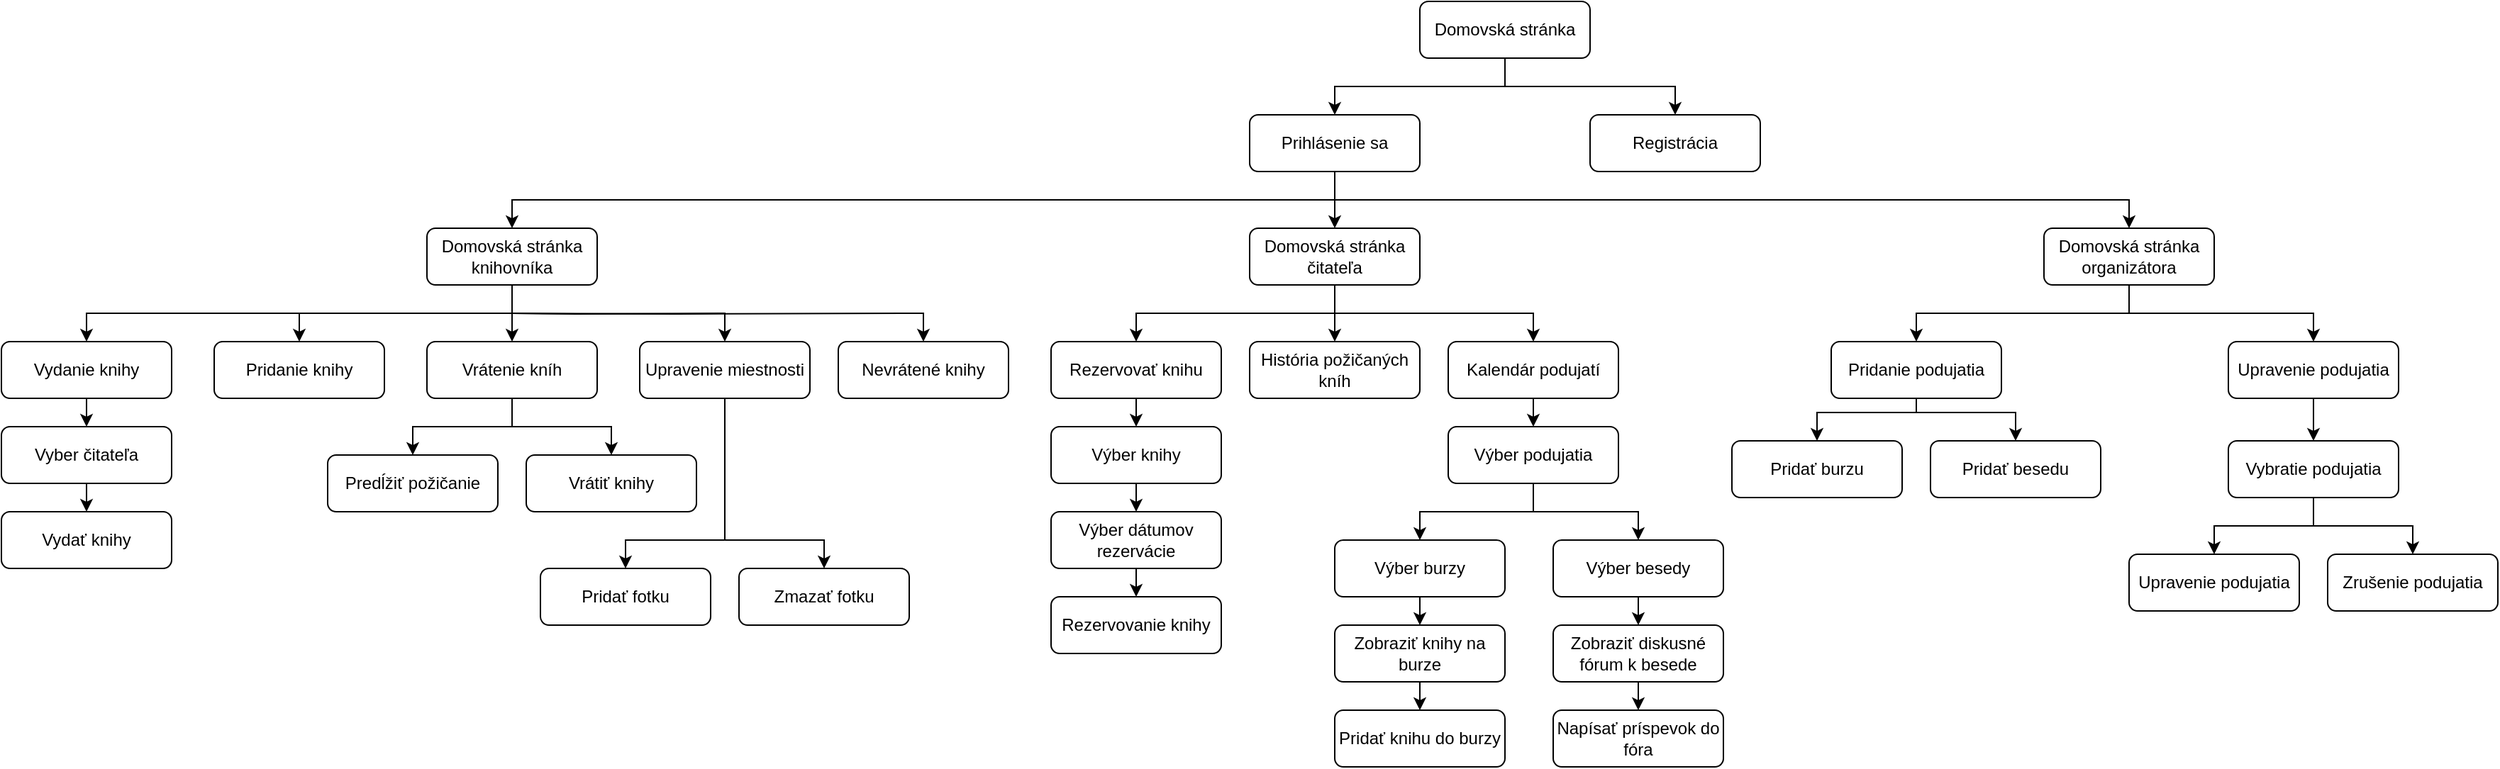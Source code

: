 <mxfile version="14.6.6" type="device"><diagram id="fl4Jlz2oeF9rdYQpZpBL" name="Page-1"><mxGraphModel dx="2105" dy="548" grid="1" gridSize="10" guides="1" tooltips="1" connect="1" arrows="1" fold="1" page="1" pageScale="1" pageWidth="827" pageHeight="1169" math="0" shadow="0"><root><mxCell id="0"/><mxCell id="1" parent="0"/><mxCell id="DWWO_YO_qWkGMPeF27op-4" style="edgeStyle=orthogonalEdgeStyle;rounded=0;orthogonalLoop=1;jettySize=auto;html=1;exitX=0.5;exitY=1;exitDx=0;exitDy=0;entryX=0.5;entryY=0;entryDx=0;entryDy=0;" parent="1" source="DWWO_YO_qWkGMPeF27op-1" target="DWWO_YO_qWkGMPeF27op-2" edge="1"><mxGeometry relative="1" as="geometry"><Array as="points"><mxPoint x="260" y="80"/><mxPoint x="140" y="80"/></Array></mxGeometry></mxCell><mxCell id="DWWO_YO_qWkGMPeF27op-5" style="edgeStyle=orthogonalEdgeStyle;rounded=0;orthogonalLoop=1;jettySize=auto;html=1;exitX=0.5;exitY=1;exitDx=0;exitDy=0;entryX=0.5;entryY=0;entryDx=0;entryDy=0;" parent="1" source="DWWO_YO_qWkGMPeF27op-1" target="DWWO_YO_qWkGMPeF27op-3" edge="1"><mxGeometry relative="1" as="geometry"><Array as="points"><mxPoint x="260" y="80"/><mxPoint x="380" y="80"/></Array></mxGeometry></mxCell><mxCell id="DWWO_YO_qWkGMPeF27op-1" value="Domovská stránka" style="rounded=1;whiteSpace=wrap;html=1;" parent="1" vertex="1"><mxGeometry x="200" y="20" width="120" height="40" as="geometry"/></mxCell><mxCell id="DWWO_YO_qWkGMPeF27op-14" style="edgeStyle=orthogonalEdgeStyle;rounded=0;orthogonalLoop=1;jettySize=auto;html=1;exitX=0.5;exitY=1;exitDx=0;exitDy=0;entryX=0.5;entryY=0;entryDx=0;entryDy=0;" parent="1" source="DWWO_YO_qWkGMPeF27op-2" target="DWWO_YO_qWkGMPeF27op-12" edge="1"><mxGeometry relative="1" as="geometry"><mxPoint x="-10" y="140" as="sourcePoint"/></mxGeometry></mxCell><mxCell id="DWWO_YO_qWkGMPeF27op-42" style="edgeStyle=orthogonalEdgeStyle;rounded=0;orthogonalLoop=1;jettySize=auto;html=1;exitX=0.5;exitY=1;exitDx=0;exitDy=0;entryX=0.5;entryY=0;entryDx=0;entryDy=0;" parent="1" source="DWWO_YO_qWkGMPeF27op-2" target="DWWO_YO_qWkGMPeF27op-38" edge="1"><mxGeometry relative="1" as="geometry"/></mxCell><mxCell id="DWWO_YO_qWkGMPeF27op-74" style="edgeStyle=orthogonalEdgeStyle;rounded=0;orthogonalLoop=1;jettySize=auto;html=1;exitX=0.5;exitY=1;exitDx=0;exitDy=0;" parent="1" source="DWWO_YO_qWkGMPeF27op-2" target="DWWO_YO_qWkGMPeF27op-67" edge="1"><mxGeometry relative="1" as="geometry"/></mxCell><mxCell id="DWWO_YO_qWkGMPeF27op-2" value="Prihlásenie sa" style="rounded=1;whiteSpace=wrap;html=1;" parent="1" vertex="1"><mxGeometry x="80" y="100" width="120" height="40" as="geometry"/></mxCell><mxCell id="DWWO_YO_qWkGMPeF27op-3" value="Registrácia" style="rounded=1;whiteSpace=wrap;html=1;" parent="1" vertex="1"><mxGeometry x="320" y="100" width="120" height="40" as="geometry"/></mxCell><mxCell id="DWWO_YO_qWkGMPeF27op-16" style="edgeStyle=orthogonalEdgeStyle;rounded=0;orthogonalLoop=1;jettySize=auto;html=1;exitX=0.5;exitY=1;exitDx=0;exitDy=0;entryX=0.5;entryY=0;entryDx=0;entryDy=0;" parent="1" source="DWWO_YO_qWkGMPeF27op-8" target="DWWO_YO_qWkGMPeF27op-9" edge="1"><mxGeometry relative="1" as="geometry"/></mxCell><mxCell id="DWWO_YO_qWkGMPeF27op-8" value="Vydanie knihy" style="rounded=1;whiteSpace=wrap;html=1;" parent="1" vertex="1"><mxGeometry x="-800" y="260" width="120" height="40" as="geometry"/></mxCell><mxCell id="DWWO_YO_qWkGMPeF27op-17" style="edgeStyle=orthogonalEdgeStyle;rounded=0;orthogonalLoop=1;jettySize=auto;html=1;exitX=0.5;exitY=1;exitDx=0;exitDy=0;entryX=0.5;entryY=0;entryDx=0;entryDy=0;" parent="1" source="DWWO_YO_qWkGMPeF27op-9" target="DWWO_YO_qWkGMPeF27op-10" edge="1"><mxGeometry relative="1" as="geometry"/></mxCell><mxCell id="DWWO_YO_qWkGMPeF27op-9" value="Vyber čitateľa" style="rounded=1;whiteSpace=wrap;html=1;" parent="1" vertex="1"><mxGeometry x="-800" y="320" width="120" height="40" as="geometry"/></mxCell><mxCell id="DWWO_YO_qWkGMPeF27op-10" value="Vydať knihy" style="rounded=1;whiteSpace=wrap;html=1;" parent="1" vertex="1"><mxGeometry x="-800" y="380" width="120" height="40" as="geometry"/></mxCell><mxCell id="DWWO_YO_qWkGMPeF27op-15" style="edgeStyle=orthogonalEdgeStyle;rounded=0;orthogonalLoop=1;jettySize=auto;html=1;exitX=0.25;exitY=1;exitDx=0;exitDy=0;entryX=0.5;entryY=0;entryDx=0;entryDy=0;" parent="1" source="DWWO_YO_qWkGMPeF27op-12" target="DWWO_YO_qWkGMPeF27op-8" edge="1"><mxGeometry relative="1" as="geometry"><mxPoint x="-560" y="220" as="sourcePoint"/><Array as="points"><mxPoint x="-440" y="220"/><mxPoint x="-440" y="240"/><mxPoint x="-740" y="240"/></Array></mxGeometry></mxCell><mxCell id="DWWO_YO_qWkGMPeF27op-24" style="edgeStyle=orthogonalEdgeStyle;rounded=0;orthogonalLoop=1;jettySize=auto;html=1;entryX=0.5;entryY=0;entryDx=0;entryDy=0;" parent="1" target="DWWO_YO_qWkGMPeF27op-19" edge="1"><mxGeometry relative="1" as="geometry"><mxPoint x="-590" y="240" as="sourcePoint"/></mxGeometry></mxCell><mxCell id="DWWO_YO_qWkGMPeF27op-25" style="edgeStyle=orthogonalEdgeStyle;rounded=0;orthogonalLoop=1;jettySize=auto;html=1;exitX=0.5;exitY=1;exitDx=0;exitDy=0;entryX=0.5;entryY=0;entryDx=0;entryDy=0;" parent="1" source="DWWO_YO_qWkGMPeF27op-12" target="DWWO_YO_qWkGMPeF27op-23" edge="1"><mxGeometry relative="1" as="geometry"/></mxCell><mxCell id="DWWO_YO_qWkGMPeF27op-32" style="edgeStyle=orthogonalEdgeStyle;rounded=0;orthogonalLoop=1;jettySize=auto;html=1;entryX=0.5;entryY=0;entryDx=0;entryDy=0;" parent="1" target="DWWO_YO_qWkGMPeF27op-30" edge="1"><mxGeometry relative="1" as="geometry"><mxPoint x="-440" y="240" as="sourcePoint"/></mxGeometry></mxCell><mxCell id="DWWO_YO_qWkGMPeF27op-37" style="edgeStyle=orthogonalEdgeStyle;rounded=0;orthogonalLoop=1;jettySize=auto;html=1;entryX=0.5;entryY=0;entryDx=0;entryDy=0;" parent="1" target="DWWO_YO_qWkGMPeF27op-34" edge="1"><mxGeometry relative="1" as="geometry"><mxPoint x="-440" y="240" as="sourcePoint"/></mxGeometry></mxCell><mxCell id="DWWO_YO_qWkGMPeF27op-12" value="Domovská stránka knihovníka" style="rounded=1;whiteSpace=wrap;html=1;" parent="1" vertex="1"><mxGeometry x="-500" y="180" width="120" height="40" as="geometry"/></mxCell><mxCell id="DWWO_YO_qWkGMPeF27op-19" value="Pridanie knihy" style="rounded=1;whiteSpace=wrap;html=1;" parent="1" vertex="1"><mxGeometry x="-650" y="260" width="120" height="40" as="geometry"/></mxCell><mxCell id="DWWO_YO_qWkGMPeF27op-28" style="edgeStyle=orthogonalEdgeStyle;rounded=0;orthogonalLoop=1;jettySize=auto;html=1;exitX=0.5;exitY=1;exitDx=0;exitDy=0;entryX=0.5;entryY=0;entryDx=0;entryDy=0;" parent="1" source="DWWO_YO_qWkGMPeF27op-23" target="DWWO_YO_qWkGMPeF27op-26" edge="1"><mxGeometry relative="1" as="geometry"/></mxCell><mxCell id="DWWO_YO_qWkGMPeF27op-29" style="edgeStyle=orthogonalEdgeStyle;rounded=0;orthogonalLoop=1;jettySize=auto;html=1;exitX=0.5;exitY=1;exitDx=0;exitDy=0;" parent="1" source="DWWO_YO_qWkGMPeF27op-23" target="DWWO_YO_qWkGMPeF27op-27" edge="1"><mxGeometry relative="1" as="geometry"/></mxCell><mxCell id="DWWO_YO_qWkGMPeF27op-23" value="Vrátenie kníh" style="rounded=1;whiteSpace=wrap;html=1;" parent="1" vertex="1"><mxGeometry x="-500" y="260" width="120" height="40" as="geometry"/></mxCell><mxCell id="DWWO_YO_qWkGMPeF27op-26" value="Predĺžiť požičanie" style="rounded=1;whiteSpace=wrap;html=1;" parent="1" vertex="1"><mxGeometry x="-570" y="340" width="120" height="40" as="geometry"/></mxCell><mxCell id="DWWO_YO_qWkGMPeF27op-27" value="Vrátiť knihy" style="rounded=1;whiteSpace=wrap;html=1;" parent="1" vertex="1"><mxGeometry x="-430" y="340" width="120" height="40" as="geometry"/></mxCell><mxCell id="DWWO_YO_qWkGMPeF27op-33" style="edgeStyle=orthogonalEdgeStyle;rounded=0;orthogonalLoop=1;jettySize=auto;html=1;exitX=0.5;exitY=1;exitDx=0;exitDy=0;entryX=0.5;entryY=0;entryDx=0;entryDy=0;" parent="1" source="DWWO_YO_qWkGMPeF27op-30" target="DWWO_YO_qWkGMPeF27op-31" edge="1"><mxGeometry relative="1" as="geometry"><Array as="points"><mxPoint x="-290" y="400"/><mxPoint x="-360" y="400"/></Array></mxGeometry></mxCell><mxCell id="DWWO_YO_qWkGMPeF27op-36" style="edgeStyle=orthogonalEdgeStyle;rounded=0;orthogonalLoop=1;jettySize=auto;html=1;exitX=0.5;exitY=1;exitDx=0;exitDy=0;" parent="1" source="DWWO_YO_qWkGMPeF27op-30" target="DWWO_YO_qWkGMPeF27op-35" edge="1"><mxGeometry relative="1" as="geometry"><Array as="points"><mxPoint x="-290" y="400"/><mxPoint x="-220" y="400"/></Array></mxGeometry></mxCell><mxCell id="DWWO_YO_qWkGMPeF27op-30" value="Upravenie miestnosti" style="rounded=1;whiteSpace=wrap;html=1;" parent="1" vertex="1"><mxGeometry x="-350" y="260" width="120" height="40" as="geometry"/></mxCell><mxCell id="DWWO_YO_qWkGMPeF27op-31" value="Pridať fotku" style="rounded=1;whiteSpace=wrap;html=1;" parent="1" vertex="1"><mxGeometry x="-420" y="420" width="120" height="40" as="geometry"/></mxCell><mxCell id="DWWO_YO_qWkGMPeF27op-34" value="Nevrátené knihy" style="rounded=1;whiteSpace=wrap;html=1;" parent="1" vertex="1"><mxGeometry x="-210" y="260" width="120" height="40" as="geometry"/></mxCell><mxCell id="DWWO_YO_qWkGMPeF27op-35" value="Zmazať fotku" style="rounded=1;whiteSpace=wrap;html=1;" parent="1" vertex="1"><mxGeometry x="-280" y="420" width="120" height="40" as="geometry"/></mxCell><mxCell id="DWWO_YO_qWkGMPeF27op-52" style="edgeStyle=orthogonalEdgeStyle;rounded=0;orthogonalLoop=1;jettySize=auto;html=1;exitX=0.5;exitY=1;exitDx=0;exitDy=0;" parent="1" source="DWWO_YO_qWkGMPeF27op-38" target="DWWO_YO_qWkGMPeF27op-39" edge="1"><mxGeometry relative="1" as="geometry"/></mxCell><mxCell id="DWWO_YO_qWkGMPeF27op-53" style="edgeStyle=orthogonalEdgeStyle;rounded=0;orthogonalLoop=1;jettySize=auto;html=1;exitX=0.5;exitY=1;exitDx=0;exitDy=0;entryX=0.5;entryY=0;entryDx=0;entryDy=0;" parent="1" source="DWWO_YO_qWkGMPeF27op-38" target="DWWO_YO_qWkGMPeF27op-40" edge="1"><mxGeometry relative="1" as="geometry"/></mxCell><mxCell id="DWWO_YO_qWkGMPeF27op-61" style="edgeStyle=orthogonalEdgeStyle;rounded=0;orthogonalLoop=1;jettySize=auto;html=1;exitX=0.5;exitY=1;exitDx=0;exitDy=0;" parent="1" source="DWWO_YO_qWkGMPeF27op-38" target="DWWO_YO_qWkGMPeF27op-41" edge="1"><mxGeometry relative="1" as="geometry"/></mxCell><mxCell id="DWWO_YO_qWkGMPeF27op-38" value="Domovská stránka čitateľa" style="rounded=1;whiteSpace=wrap;html=1;" parent="1" vertex="1"><mxGeometry x="80" y="180" width="120" height="40" as="geometry"/></mxCell><mxCell id="DWWO_YO_qWkGMPeF27op-49" style="edgeStyle=orthogonalEdgeStyle;rounded=0;orthogonalLoop=1;jettySize=auto;html=1;exitX=0.5;exitY=1;exitDx=0;exitDy=0;entryX=0.5;entryY=0;entryDx=0;entryDy=0;" parent="1" source="DWWO_YO_qWkGMPeF27op-39" target="DWWO_YO_qWkGMPeF27op-46" edge="1"><mxGeometry relative="1" as="geometry"/></mxCell><mxCell id="DWWO_YO_qWkGMPeF27op-39" value="Rezervovať knihu" style="rounded=1;whiteSpace=wrap;html=1;" parent="1" vertex="1"><mxGeometry x="-60" y="260" width="120" height="40" as="geometry"/></mxCell><mxCell id="DWWO_YO_qWkGMPeF27op-40" value="História požičaných kníh" style="rounded=1;whiteSpace=wrap;html=1;" parent="1" vertex="1"><mxGeometry x="80" y="260" width="120" height="40" as="geometry"/></mxCell><mxCell id="DWWO_YO_qWkGMPeF27op-62" style="edgeStyle=orthogonalEdgeStyle;rounded=0;orthogonalLoop=1;jettySize=auto;html=1;exitX=0.5;exitY=1;exitDx=0;exitDy=0;entryX=0.5;entryY=0;entryDx=0;entryDy=0;" parent="1" source="DWWO_YO_qWkGMPeF27op-41" target="DWWO_YO_qWkGMPeF27op-54" edge="1"><mxGeometry relative="1" as="geometry"/></mxCell><mxCell id="DWWO_YO_qWkGMPeF27op-41" value="Kalendár podujatí" style="rounded=1;whiteSpace=wrap;html=1;" parent="1" vertex="1"><mxGeometry x="220" y="260" width="120" height="40" as="geometry"/></mxCell><mxCell id="DWWO_YO_qWkGMPeF27op-50" style="edgeStyle=orthogonalEdgeStyle;rounded=0;orthogonalLoop=1;jettySize=auto;html=1;exitX=0.5;exitY=1;exitDx=0;exitDy=0;entryX=0.5;entryY=0;entryDx=0;entryDy=0;" parent="1" source="DWWO_YO_qWkGMPeF27op-46" target="DWWO_YO_qWkGMPeF27op-47" edge="1"><mxGeometry relative="1" as="geometry"/></mxCell><mxCell id="DWWO_YO_qWkGMPeF27op-46" value="Výber knihy" style="rounded=1;whiteSpace=wrap;html=1;" parent="1" vertex="1"><mxGeometry x="-60" y="320" width="120" height="40" as="geometry"/></mxCell><mxCell id="DWWO_YO_qWkGMPeF27op-51" style="edgeStyle=orthogonalEdgeStyle;rounded=0;orthogonalLoop=1;jettySize=auto;html=1;exitX=0.5;exitY=1;exitDx=0;exitDy=0;entryX=0.5;entryY=0;entryDx=0;entryDy=0;" parent="1" source="DWWO_YO_qWkGMPeF27op-47" target="DWWO_YO_qWkGMPeF27op-48" edge="1"><mxGeometry relative="1" as="geometry"/></mxCell><mxCell id="DWWO_YO_qWkGMPeF27op-47" value="Výber dátumov rezervácie" style="rounded=1;whiteSpace=wrap;html=1;" parent="1" vertex="1"><mxGeometry x="-60" y="380" width="120" height="40" as="geometry"/></mxCell><mxCell id="DWWO_YO_qWkGMPeF27op-48" value="Rezervovanie knihy" style="rounded=1;whiteSpace=wrap;html=1;" parent="1" vertex="1"><mxGeometry x="-60" y="440" width="120" height="40" as="geometry"/></mxCell><mxCell id="DWWO_YO_qWkGMPeF27op-65" style="edgeStyle=orthogonalEdgeStyle;rounded=0;orthogonalLoop=1;jettySize=auto;html=1;exitX=0.5;exitY=1;exitDx=0;exitDy=0;entryX=0.5;entryY=0;entryDx=0;entryDy=0;" parent="1" source="DWWO_YO_qWkGMPeF27op-54" target="DWWO_YO_qWkGMPeF27op-55" edge="1"><mxGeometry relative="1" as="geometry"/></mxCell><mxCell id="DWWO_YO_qWkGMPeF27op-66" style="edgeStyle=orthogonalEdgeStyle;rounded=0;orthogonalLoop=1;jettySize=auto;html=1;exitX=0.5;exitY=1;exitDx=0;exitDy=0;entryX=0.5;entryY=0;entryDx=0;entryDy=0;" parent="1" source="DWWO_YO_qWkGMPeF27op-54" target="DWWO_YO_qWkGMPeF27op-56" edge="1"><mxGeometry relative="1" as="geometry"/></mxCell><mxCell id="DWWO_YO_qWkGMPeF27op-54" value="Výber podujatia" style="rounded=1;whiteSpace=wrap;html=1;" parent="1" vertex="1"><mxGeometry x="220" y="320" width="120" height="40" as="geometry"/></mxCell><mxCell id="jDic8cTRQ1VHq63kYY5L-1" style="edgeStyle=orthogonalEdgeStyle;rounded=0;orthogonalLoop=1;jettySize=auto;html=1;exitX=0.5;exitY=1;exitDx=0;exitDy=0;entryX=0.5;entryY=0;entryDx=0;entryDy=0;" edge="1" parent="1" source="DWWO_YO_qWkGMPeF27op-55" target="DWWO_YO_qWkGMPeF27op-57"><mxGeometry relative="1" as="geometry"/></mxCell><mxCell id="DWWO_YO_qWkGMPeF27op-55" value="Výber burzy" style="rounded=1;whiteSpace=wrap;html=1;" parent="1" vertex="1"><mxGeometry x="140" y="400" width="120" height="40" as="geometry"/></mxCell><mxCell id="jDic8cTRQ1VHq63kYY5L-4" style="edgeStyle=orthogonalEdgeStyle;rounded=0;orthogonalLoop=1;jettySize=auto;html=1;exitX=0.5;exitY=1;exitDx=0;exitDy=0;entryX=0.5;entryY=0;entryDx=0;entryDy=0;" edge="1" parent="1" source="DWWO_YO_qWkGMPeF27op-56" target="DWWO_YO_qWkGMPeF27op-59"><mxGeometry relative="1" as="geometry"/></mxCell><mxCell id="DWWO_YO_qWkGMPeF27op-56" value="Výber besedy" style="rounded=1;whiteSpace=wrap;html=1;" parent="1" vertex="1"><mxGeometry x="294" y="400" width="120" height="40" as="geometry"/></mxCell><mxCell id="jDic8cTRQ1VHq63kYY5L-2" style="edgeStyle=orthogonalEdgeStyle;rounded=0;orthogonalLoop=1;jettySize=auto;html=1;exitX=0.5;exitY=1;exitDx=0;exitDy=0;entryX=0.5;entryY=0;entryDx=0;entryDy=0;" edge="1" parent="1" source="DWWO_YO_qWkGMPeF27op-57" target="DWWO_YO_qWkGMPeF27op-58"><mxGeometry relative="1" as="geometry"/></mxCell><mxCell id="DWWO_YO_qWkGMPeF27op-57" value="Zobraziť knihy na burze" style="rounded=1;whiteSpace=wrap;html=1;" parent="1" vertex="1"><mxGeometry x="140" y="460" width="120" height="40" as="geometry"/></mxCell><mxCell id="DWWO_YO_qWkGMPeF27op-58" value="Pridať knihu do burzy" style="rounded=1;whiteSpace=wrap;html=1;" parent="1" vertex="1"><mxGeometry x="140" y="520" width="120" height="40" as="geometry"/></mxCell><mxCell id="jDic8cTRQ1VHq63kYY5L-3" style="edgeStyle=orthogonalEdgeStyle;rounded=0;orthogonalLoop=1;jettySize=auto;html=1;exitX=0.5;exitY=1;exitDx=0;exitDy=0;entryX=0.5;entryY=0;entryDx=0;entryDy=0;" edge="1" parent="1" source="DWWO_YO_qWkGMPeF27op-59" target="DWWO_YO_qWkGMPeF27op-60"><mxGeometry relative="1" as="geometry"/></mxCell><mxCell id="DWWO_YO_qWkGMPeF27op-59" value="Zobraziť diskusné fórum k besede" style="rounded=1;whiteSpace=wrap;html=1;" parent="1" vertex="1"><mxGeometry x="294" y="460" width="120" height="40" as="geometry"/></mxCell><mxCell id="DWWO_YO_qWkGMPeF27op-60" value="Napísať príspevok do fóra" style="rounded=1;whiteSpace=wrap;html=1;" parent="1" vertex="1"><mxGeometry x="294" y="520" width="120" height="40" as="geometry"/></mxCell><mxCell id="DWWO_YO_qWkGMPeF27op-75" style="edgeStyle=orthogonalEdgeStyle;rounded=0;orthogonalLoop=1;jettySize=auto;html=1;exitX=0.5;exitY=1;exitDx=0;exitDy=0;entryX=0.5;entryY=0;entryDx=0;entryDy=0;" parent="1" source="DWWO_YO_qWkGMPeF27op-67" target="DWWO_YO_qWkGMPeF27op-70" edge="1"><mxGeometry relative="1" as="geometry"><mxPoint x="700" y="230" as="sourcePoint"/><Array as="points"><mxPoint x="700" y="240"/><mxPoint x="550" y="240"/></Array></mxGeometry></mxCell><mxCell id="DWWO_YO_qWkGMPeF27op-76" style="edgeStyle=orthogonalEdgeStyle;rounded=0;orthogonalLoop=1;jettySize=auto;html=1;exitX=0.5;exitY=1;exitDx=0;exitDy=0;" parent="1" source="DWWO_YO_qWkGMPeF27op-67" target="DWWO_YO_qWkGMPeF27op-71" edge="1"><mxGeometry relative="1" as="geometry"/></mxCell><mxCell id="DWWO_YO_qWkGMPeF27op-67" value="Domovská stránka organizátora" style="rounded=1;whiteSpace=wrap;html=1;" parent="1" vertex="1"><mxGeometry x="640" y="180" width="120" height="40" as="geometry"/></mxCell><mxCell id="DWWO_YO_qWkGMPeF27op-68" value="Pridať burzu" style="rounded=1;whiteSpace=wrap;html=1;" parent="1" vertex="1"><mxGeometry x="420" y="330" width="120" height="40" as="geometry"/></mxCell><mxCell id="DWWO_YO_qWkGMPeF27op-69" value="Pridať besedu" style="rounded=1;whiteSpace=wrap;html=1;" parent="1" vertex="1"><mxGeometry x="560" y="330" width="120" height="40" as="geometry"/></mxCell><mxCell id="DWWO_YO_qWkGMPeF27op-77" style="edgeStyle=orthogonalEdgeStyle;rounded=0;orthogonalLoop=1;jettySize=auto;html=1;exitX=0.5;exitY=1;exitDx=0;exitDy=0;entryX=0.5;entryY=0;entryDx=0;entryDy=0;" parent="1" source="DWWO_YO_qWkGMPeF27op-70" target="DWWO_YO_qWkGMPeF27op-68" edge="1"><mxGeometry relative="1" as="geometry"><Array as="points"><mxPoint x="550" y="310"/><mxPoint x="480" y="310"/></Array></mxGeometry></mxCell><mxCell id="DWWO_YO_qWkGMPeF27op-78" style="edgeStyle=orthogonalEdgeStyle;rounded=0;orthogonalLoop=1;jettySize=auto;html=1;exitX=0.5;exitY=1;exitDx=0;exitDy=0;" parent="1" source="DWWO_YO_qWkGMPeF27op-70" target="DWWO_YO_qWkGMPeF27op-69" edge="1"><mxGeometry relative="1" as="geometry"><Array as="points"><mxPoint x="550" y="310"/><mxPoint x="620" y="310"/></Array></mxGeometry></mxCell><mxCell id="DWWO_YO_qWkGMPeF27op-70" value="Pridanie podujatia" style="rounded=1;whiteSpace=wrap;html=1;" parent="1" vertex="1"><mxGeometry x="490" y="260" width="120" height="40" as="geometry"/></mxCell><mxCell id="DWWO_YO_qWkGMPeF27op-79" style="edgeStyle=orthogonalEdgeStyle;rounded=0;orthogonalLoop=1;jettySize=auto;html=1;entryX=0.5;entryY=0;entryDx=0;entryDy=0;" parent="1" target="DWWO_YO_qWkGMPeF27op-72" edge="1"><mxGeometry relative="1" as="geometry"><mxPoint x="830" y="350" as="sourcePoint"/><Array as="points"><mxPoint x="830" y="390"/><mxPoint x="760" y="390"/></Array></mxGeometry></mxCell><mxCell id="DWWO_YO_qWkGMPeF27op-80" style="edgeStyle=orthogonalEdgeStyle;rounded=0;orthogonalLoop=1;jettySize=auto;html=1;exitX=0.5;exitY=1;exitDx=0;exitDy=0;entryX=0.5;entryY=0;entryDx=0;entryDy=0;" parent="1" target="DWWO_YO_qWkGMPeF27op-73" edge="1"><mxGeometry relative="1" as="geometry"><mxPoint x="830" y="350" as="sourcePoint"/><Array as="points"><mxPoint x="830" y="390"/><mxPoint x="900" y="390"/></Array></mxGeometry></mxCell><mxCell id="DWWO_YO_qWkGMPeF27op-82" style="edgeStyle=orthogonalEdgeStyle;rounded=0;orthogonalLoop=1;jettySize=auto;html=1;exitX=0.5;exitY=1;exitDx=0;exitDy=0;entryX=0.5;entryY=0;entryDx=0;entryDy=0;" parent="1" source="DWWO_YO_qWkGMPeF27op-71" target="DWWO_YO_qWkGMPeF27op-81" edge="1"><mxGeometry relative="1" as="geometry"/></mxCell><mxCell id="DWWO_YO_qWkGMPeF27op-71" value="Upravenie podujatia" style="rounded=1;whiteSpace=wrap;html=1;" parent="1" vertex="1"><mxGeometry x="770" y="260" width="120" height="40" as="geometry"/></mxCell><mxCell id="DWWO_YO_qWkGMPeF27op-72" value="Upravenie podujatia" style="rounded=1;whiteSpace=wrap;html=1;" parent="1" vertex="1"><mxGeometry x="700" y="410" width="120" height="40" as="geometry"/></mxCell><mxCell id="DWWO_YO_qWkGMPeF27op-73" value="Zrušenie podujatia" style="rounded=1;whiteSpace=wrap;html=1;" parent="1" vertex="1"><mxGeometry x="840" y="410" width="120" height="40" as="geometry"/></mxCell><mxCell id="DWWO_YO_qWkGMPeF27op-81" value="Vybratie podujatia" style="rounded=1;whiteSpace=wrap;html=1;" parent="1" vertex="1"><mxGeometry x="770" y="330" width="120" height="40" as="geometry"/></mxCell></root></mxGraphModel></diagram></mxfile>